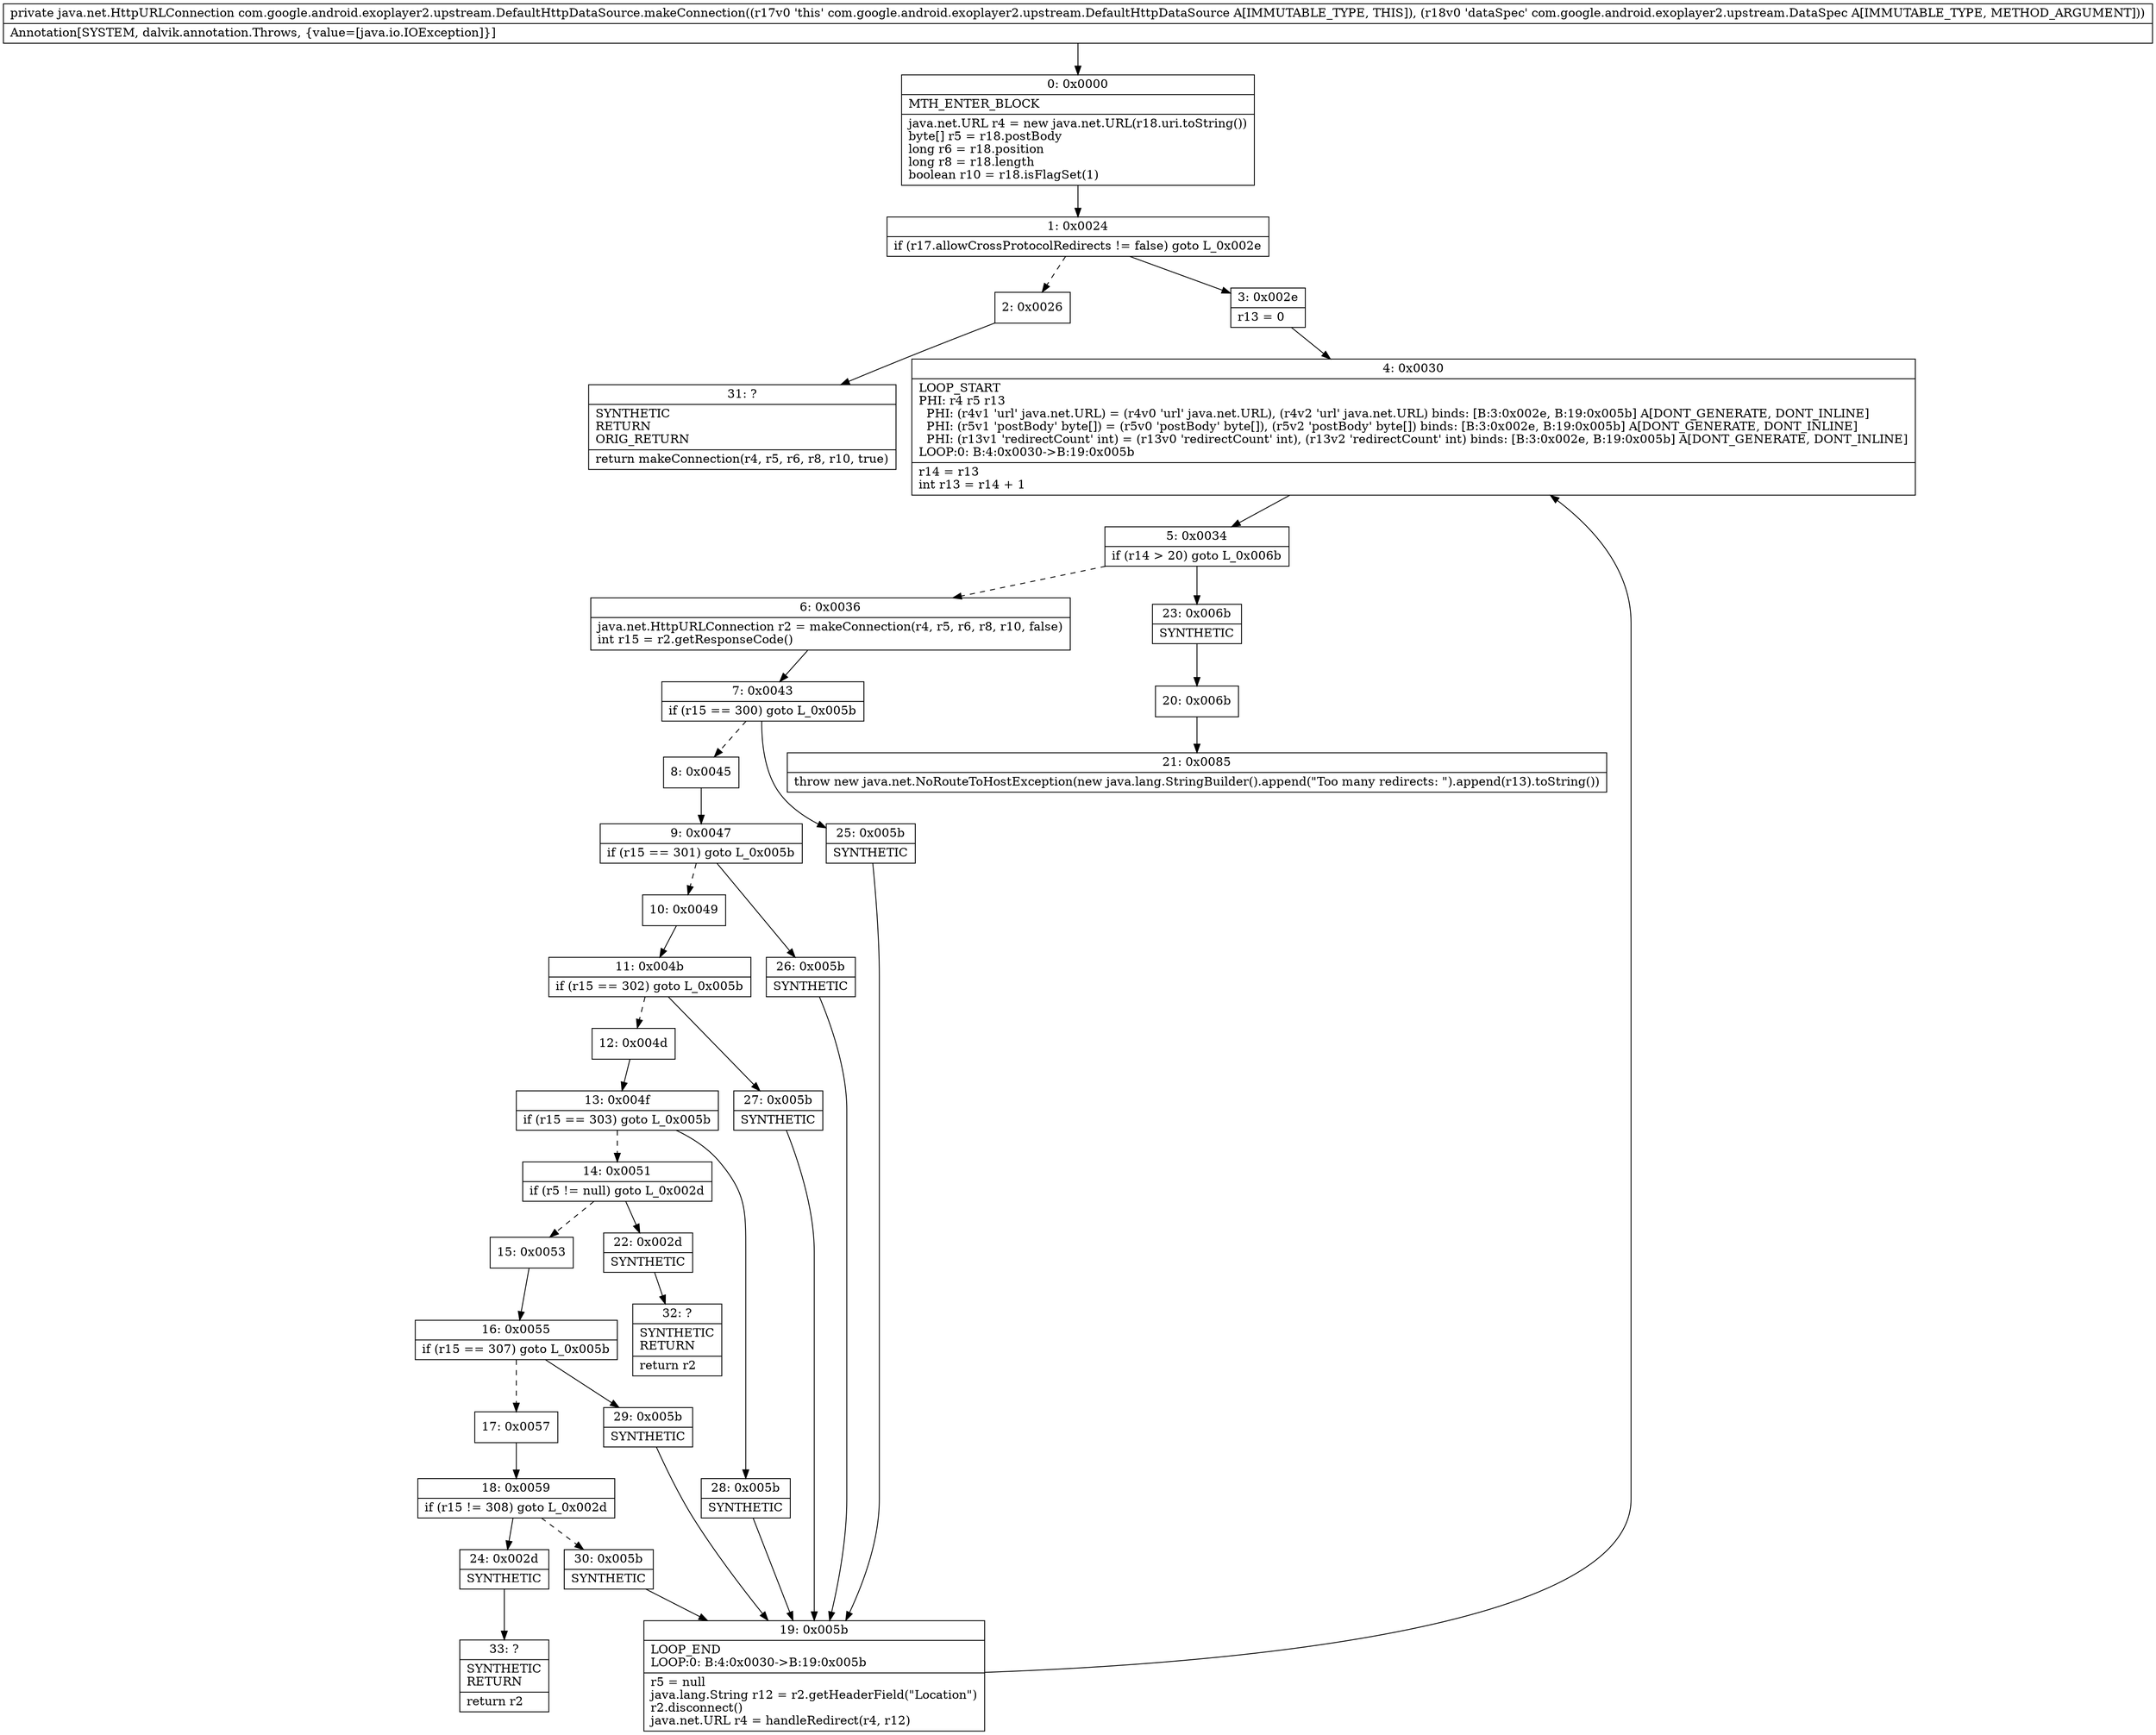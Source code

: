 digraph "CFG forcom.google.android.exoplayer2.upstream.DefaultHttpDataSource.makeConnection(Lcom\/google\/android\/exoplayer2\/upstream\/DataSpec;)Ljava\/net\/HttpURLConnection;" {
Node_0 [shape=record,label="{0\:\ 0x0000|MTH_ENTER_BLOCK\l|java.net.URL r4 = new java.net.URL(r18.uri.toString())\lbyte[] r5 = r18.postBody\llong r6 = r18.position\llong r8 = r18.length\lboolean r10 = r18.isFlagSet(1)\l}"];
Node_1 [shape=record,label="{1\:\ 0x0024|if (r17.allowCrossProtocolRedirects != false) goto L_0x002e\l}"];
Node_2 [shape=record,label="{2\:\ 0x0026}"];
Node_3 [shape=record,label="{3\:\ 0x002e|r13 = 0\l}"];
Node_4 [shape=record,label="{4\:\ 0x0030|LOOP_START\lPHI: r4 r5 r13 \l  PHI: (r4v1 'url' java.net.URL) = (r4v0 'url' java.net.URL), (r4v2 'url' java.net.URL) binds: [B:3:0x002e, B:19:0x005b] A[DONT_GENERATE, DONT_INLINE]\l  PHI: (r5v1 'postBody' byte[]) = (r5v0 'postBody' byte[]), (r5v2 'postBody' byte[]) binds: [B:3:0x002e, B:19:0x005b] A[DONT_GENERATE, DONT_INLINE]\l  PHI: (r13v1 'redirectCount' int) = (r13v0 'redirectCount' int), (r13v2 'redirectCount' int) binds: [B:3:0x002e, B:19:0x005b] A[DONT_GENERATE, DONT_INLINE]\lLOOP:0: B:4:0x0030\-\>B:19:0x005b\l|r14 = r13\lint r13 = r14 + 1\l}"];
Node_5 [shape=record,label="{5\:\ 0x0034|if (r14 \> 20) goto L_0x006b\l}"];
Node_6 [shape=record,label="{6\:\ 0x0036|java.net.HttpURLConnection r2 = makeConnection(r4, r5, r6, r8, r10, false)\lint r15 = r2.getResponseCode()\l}"];
Node_7 [shape=record,label="{7\:\ 0x0043|if (r15 == 300) goto L_0x005b\l}"];
Node_8 [shape=record,label="{8\:\ 0x0045}"];
Node_9 [shape=record,label="{9\:\ 0x0047|if (r15 == 301) goto L_0x005b\l}"];
Node_10 [shape=record,label="{10\:\ 0x0049}"];
Node_11 [shape=record,label="{11\:\ 0x004b|if (r15 == 302) goto L_0x005b\l}"];
Node_12 [shape=record,label="{12\:\ 0x004d}"];
Node_13 [shape=record,label="{13\:\ 0x004f|if (r15 == 303) goto L_0x005b\l}"];
Node_14 [shape=record,label="{14\:\ 0x0051|if (r5 != null) goto L_0x002d\l}"];
Node_15 [shape=record,label="{15\:\ 0x0053}"];
Node_16 [shape=record,label="{16\:\ 0x0055|if (r15 == 307) goto L_0x005b\l}"];
Node_17 [shape=record,label="{17\:\ 0x0057}"];
Node_18 [shape=record,label="{18\:\ 0x0059|if (r15 != 308) goto L_0x002d\l}"];
Node_19 [shape=record,label="{19\:\ 0x005b|LOOP_END\lLOOP:0: B:4:0x0030\-\>B:19:0x005b\l|r5 = null\ljava.lang.String r12 = r2.getHeaderField(\"Location\")\lr2.disconnect()\ljava.net.URL r4 = handleRedirect(r4, r12)\l}"];
Node_20 [shape=record,label="{20\:\ 0x006b}"];
Node_21 [shape=record,label="{21\:\ 0x0085|throw new java.net.NoRouteToHostException(new java.lang.StringBuilder().append(\"Too many redirects: \").append(r13).toString())\l}"];
Node_22 [shape=record,label="{22\:\ 0x002d|SYNTHETIC\l}"];
Node_23 [shape=record,label="{23\:\ 0x006b|SYNTHETIC\l}"];
Node_24 [shape=record,label="{24\:\ 0x002d|SYNTHETIC\l}"];
Node_25 [shape=record,label="{25\:\ 0x005b|SYNTHETIC\l}"];
Node_26 [shape=record,label="{26\:\ 0x005b|SYNTHETIC\l}"];
Node_27 [shape=record,label="{27\:\ 0x005b|SYNTHETIC\l}"];
Node_28 [shape=record,label="{28\:\ 0x005b|SYNTHETIC\l}"];
Node_29 [shape=record,label="{29\:\ 0x005b|SYNTHETIC\l}"];
Node_30 [shape=record,label="{30\:\ 0x005b|SYNTHETIC\l}"];
Node_31 [shape=record,label="{31\:\ ?|SYNTHETIC\lRETURN\lORIG_RETURN\l|return makeConnection(r4, r5, r6, r8, r10, true)\l}"];
Node_32 [shape=record,label="{32\:\ ?|SYNTHETIC\lRETURN\l|return r2\l}"];
Node_33 [shape=record,label="{33\:\ ?|SYNTHETIC\lRETURN\l|return r2\l}"];
MethodNode[shape=record,label="{private java.net.HttpURLConnection com.google.android.exoplayer2.upstream.DefaultHttpDataSource.makeConnection((r17v0 'this' com.google.android.exoplayer2.upstream.DefaultHttpDataSource A[IMMUTABLE_TYPE, THIS]), (r18v0 'dataSpec' com.google.android.exoplayer2.upstream.DataSpec A[IMMUTABLE_TYPE, METHOD_ARGUMENT]))  | Annotation[SYSTEM, dalvik.annotation.Throws, \{value=[java.io.IOException]\}]\l}"];
MethodNode -> Node_0;
Node_0 -> Node_1;
Node_1 -> Node_2[style=dashed];
Node_1 -> Node_3;
Node_2 -> Node_31;
Node_3 -> Node_4;
Node_4 -> Node_5;
Node_5 -> Node_6[style=dashed];
Node_5 -> Node_23;
Node_6 -> Node_7;
Node_7 -> Node_8[style=dashed];
Node_7 -> Node_25;
Node_8 -> Node_9;
Node_9 -> Node_10[style=dashed];
Node_9 -> Node_26;
Node_10 -> Node_11;
Node_11 -> Node_12[style=dashed];
Node_11 -> Node_27;
Node_12 -> Node_13;
Node_13 -> Node_14[style=dashed];
Node_13 -> Node_28;
Node_14 -> Node_15[style=dashed];
Node_14 -> Node_22;
Node_15 -> Node_16;
Node_16 -> Node_17[style=dashed];
Node_16 -> Node_29;
Node_17 -> Node_18;
Node_18 -> Node_24;
Node_18 -> Node_30[style=dashed];
Node_19 -> Node_4;
Node_20 -> Node_21;
Node_22 -> Node_32;
Node_23 -> Node_20;
Node_24 -> Node_33;
Node_25 -> Node_19;
Node_26 -> Node_19;
Node_27 -> Node_19;
Node_28 -> Node_19;
Node_29 -> Node_19;
Node_30 -> Node_19;
}

